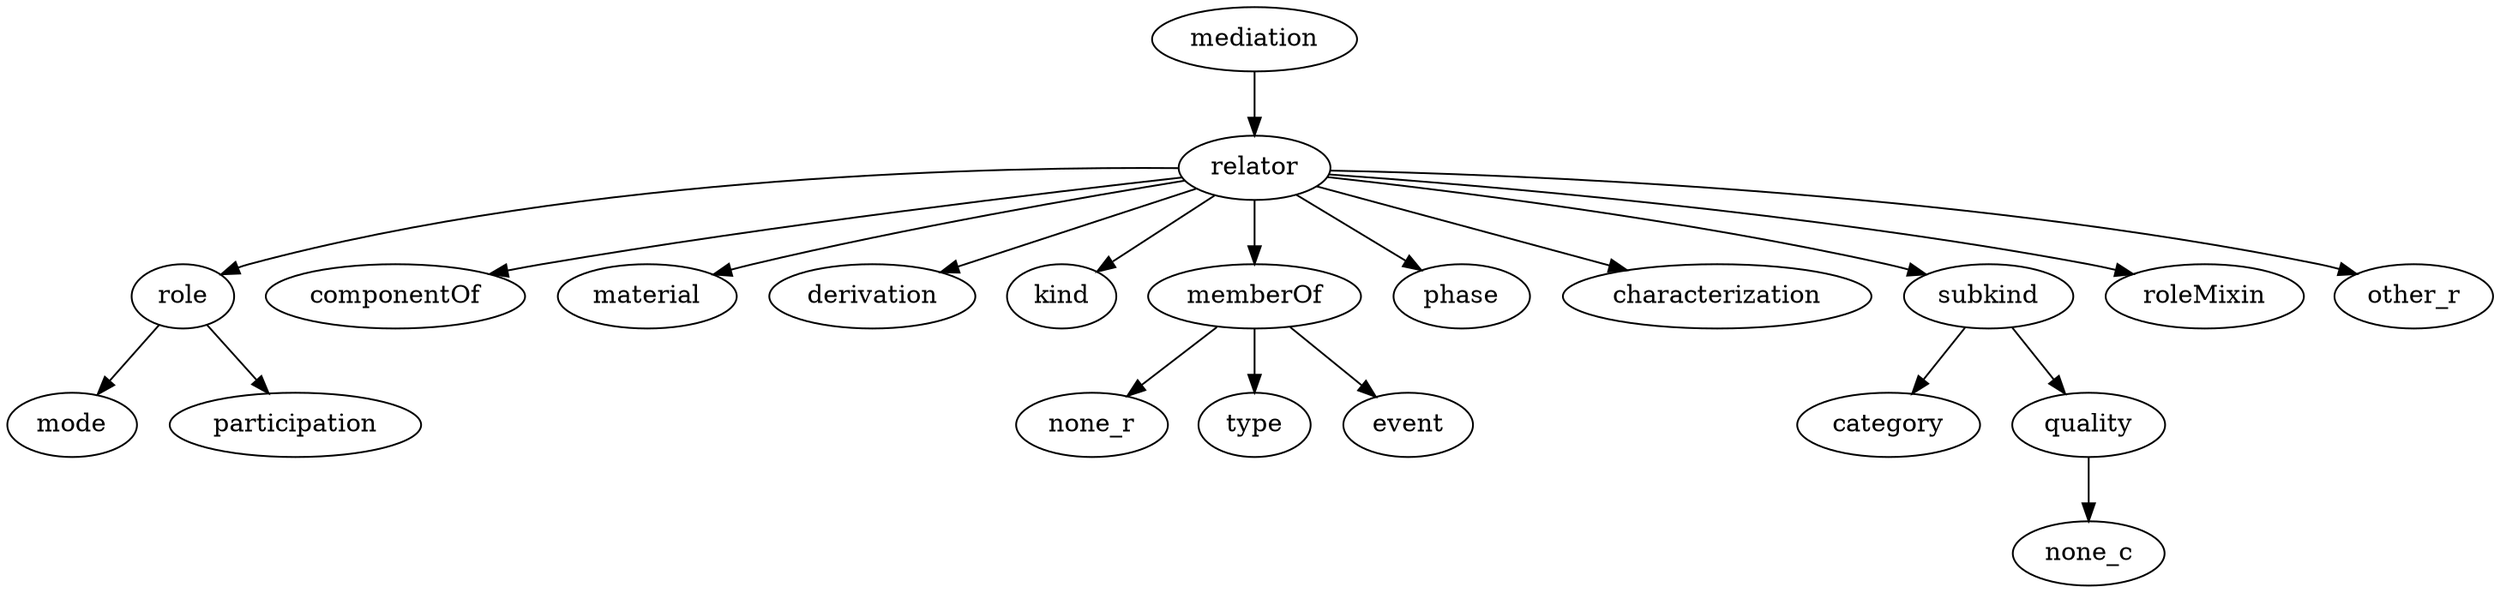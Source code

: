 strict digraph  {
mediation;
relator;
role;
componentOf;
material;
derivation;
kind;
memberOf;
phase;
characterization;
subkind;
roleMixin;
other_r;
mode;
participation;
category;
quality;
none_r;
type;
event;
none_c;
mediation -> relator;
relator -> role;
relator -> componentOf;
relator -> material;
relator -> derivation;
relator -> kind;
relator -> memberOf;
relator -> phase;
relator -> characterization;
relator -> subkind;
relator -> roleMixin;
relator -> other_r;
role -> mode;
role -> participation;
memberOf -> none_r;
memberOf -> type;
memberOf -> event;
subkind -> category;
subkind -> quality;
quality -> none_c;
}
